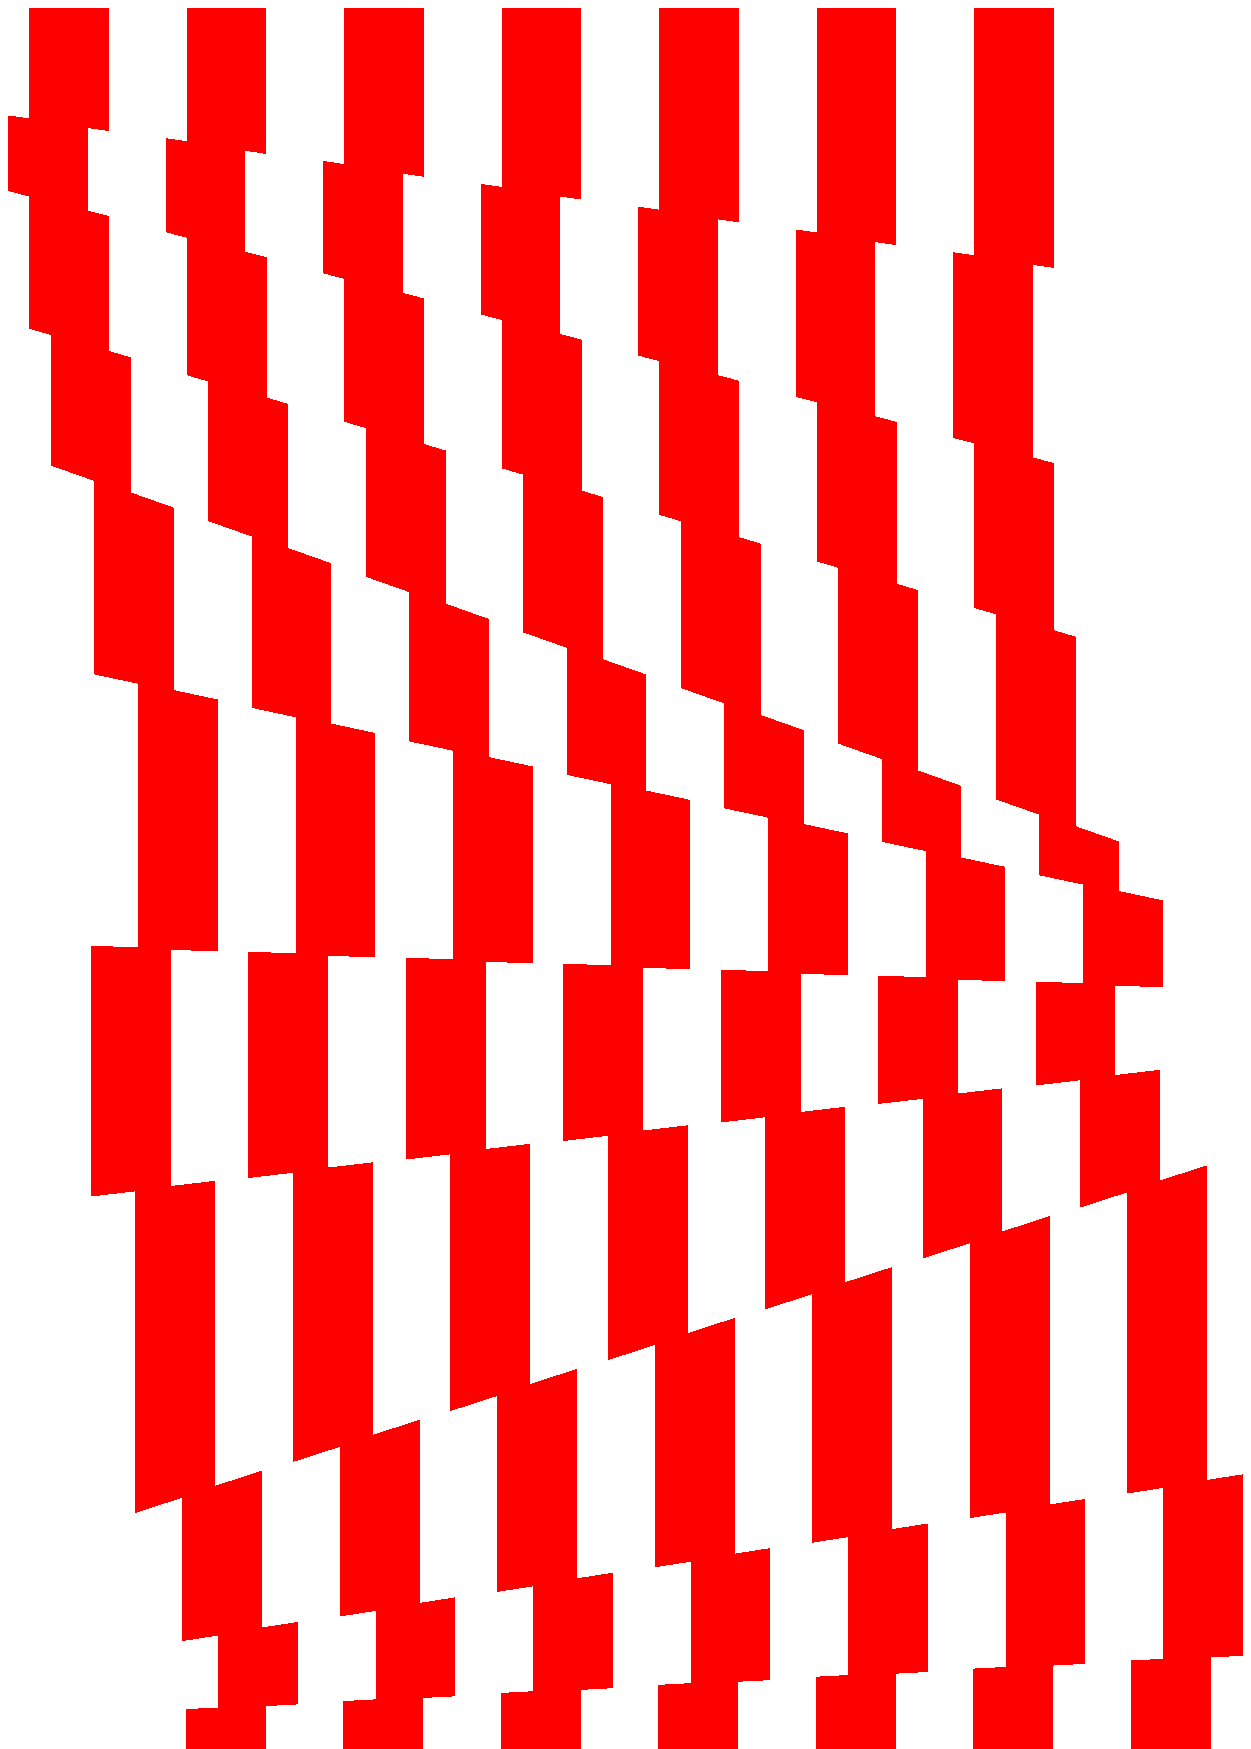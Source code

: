 % iamsorrykarl.mp
% 2006
% L. Nobre G.

%input featpost3Dplus2D;

% bash: export TEX=latex
% tcsh: setenv TEX latex

prologues := 1;

beginfig(1);
  numeric u, nstripes, aspecratio, minskip, maxskip, shiftlim, shiftmin;
  numeric nbreaks, i, j, ymax, shiftx, lefh, righ, actualx, newx;
  numeric prevlefh, prevrigh, xmax, auxan, auxr, cdiam;
  path lefp[], rigp[], strp[];
  pair shif, reflef, refrig, auxa, auxb;
  boolean exitcondition;
  u = 1cm;
  nstripes = 7;
  aspecratio = 1.7;
  minskip = 0.5u; % must not be too small
  maxskip = 4u;
  shiftlim = 0.7u;
  shiftmin = 0.25u;
  cdiam = 0.65u;
  xmax = (2*nstripes-1)*u;
  ymax = aspecratio*xmax;
  prevlefh = ymax;
  prevrigh = ymax;
  actualx = u;
  for i=1 upto nstripes:
    lefp[i] = ((2*i-1)*u,ymax);
    rigp[i] = ((2*i-1)*u,ymax)--(2*i*u,ymax);
  endfor;
  exitcondition = false;
  forever:
    auxr := uniformdeviate(2)-1;
    if auxr > 0:
      newx := actualx + shiftmin + (shiftlim-shiftmin)*auxr;
    else:
      newx := actualx - shiftmin + (shiftlim-shiftmin)*auxr;
    fi;
    lefh := prevlefh - minskip - uniformdeviate(maxskip-minskip);
    righ := prevrigh - minskip - uniformdeviate(maxskip-minskip);
    if lefh < minskip:
      lefh := minskip;
      exitcondition := true;
    fi;
    if righ < minskip:
      righ := minskip;
      exitcondition := true;
    fi;    
    reflef := (newx,lefh);
    refrig := (newx+xmax,righ);
    auxan := angle(refrig-reflef);
    shif := (newx-actualx)*(1,sind(auxan)/cosd(auxan));
    for i=1 upto nstripes:
      auxa := point (length lefp[i]) of lefp[i];
      auxb := point (length rigp[i]) of rigp[i];
      pair poil, poir;
      poil = auxa+whatever*down;
      poil = whatever[reflef,refrig];
      poir = auxb+whatever*down;
      poir = whatever[reflef,refrig];
      lefp[i] := lefp[i]--poil--(poil+shif);
      rigp[i] := rigp[i]--poir--(poir+shif);
    endfor;
    actualx := newx;
    prevlefh := lefh;
    prevrigh := righ;
    exitif exitcondition;
  endfor;
  for i=1 upto nstripes:
    auxa := point (length lefp[i]) of lefp[i];
    auxb := point (length rigp[i]) of rigp[i];
    pair poil, poir;
    poil = auxa+whatever*down;
    poil = whatever[origin,right];
    poir = auxb+whatever*down;
    poir = whatever[origin,right];
    lefp[i] := lefp[i]--poil--poir;
    rigp[i] := rigp[i]--poir;
    strp[i] = buildcycle( lefp[i], reverse rigp[i] );
    fill strp[i] withcolor red;
  endfor;
%  for i=nstripes+1 upto nstripes+50:
%    strp[i] = fullcircle scaled cdiam shifted
%              (uniformdeviate(xmax),uniformdeviate(ymax));
%    fill strp[i];
%  endfor;		   
endfig;

end.